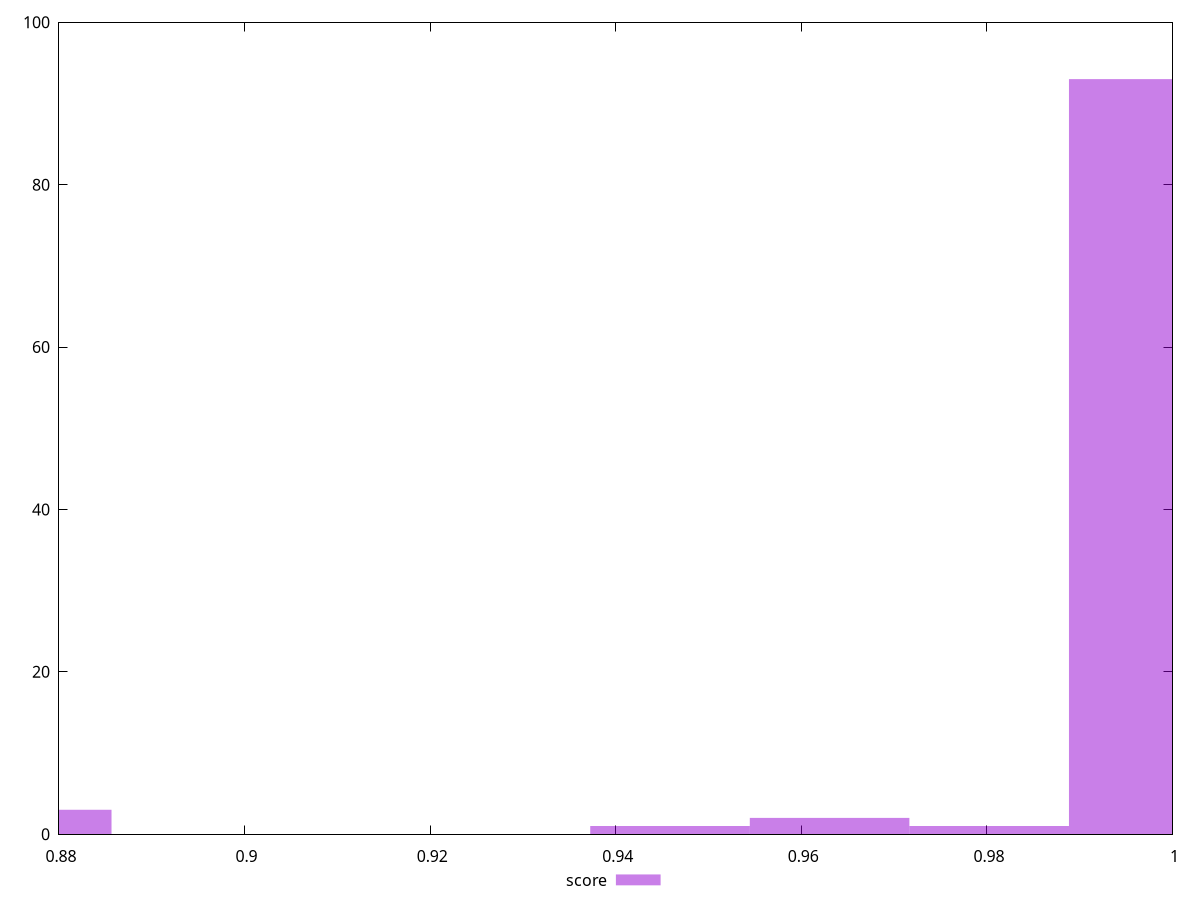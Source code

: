 reset

$score <<EOF
0.9974410074887884 93
0.8770601962401415 3
0.9458492312393683 1
0.963046489989175 2
0.9802437487389817 1
EOF

set key outside below
set boxwidth 0.017197258749806696
set xrange [0.88:1]
set yrange [0:100]
set trange [0:100]
set style fill transparent solid 0.5 noborder
set terminal svg size 640, 490 enhanced background rgb 'white'
set output "reports/report_00028_2021-02-24T12-49-42.674Z/unused-css-rules/samples/card/score/histogram.svg"

plot $score title "score" with boxes

reset
